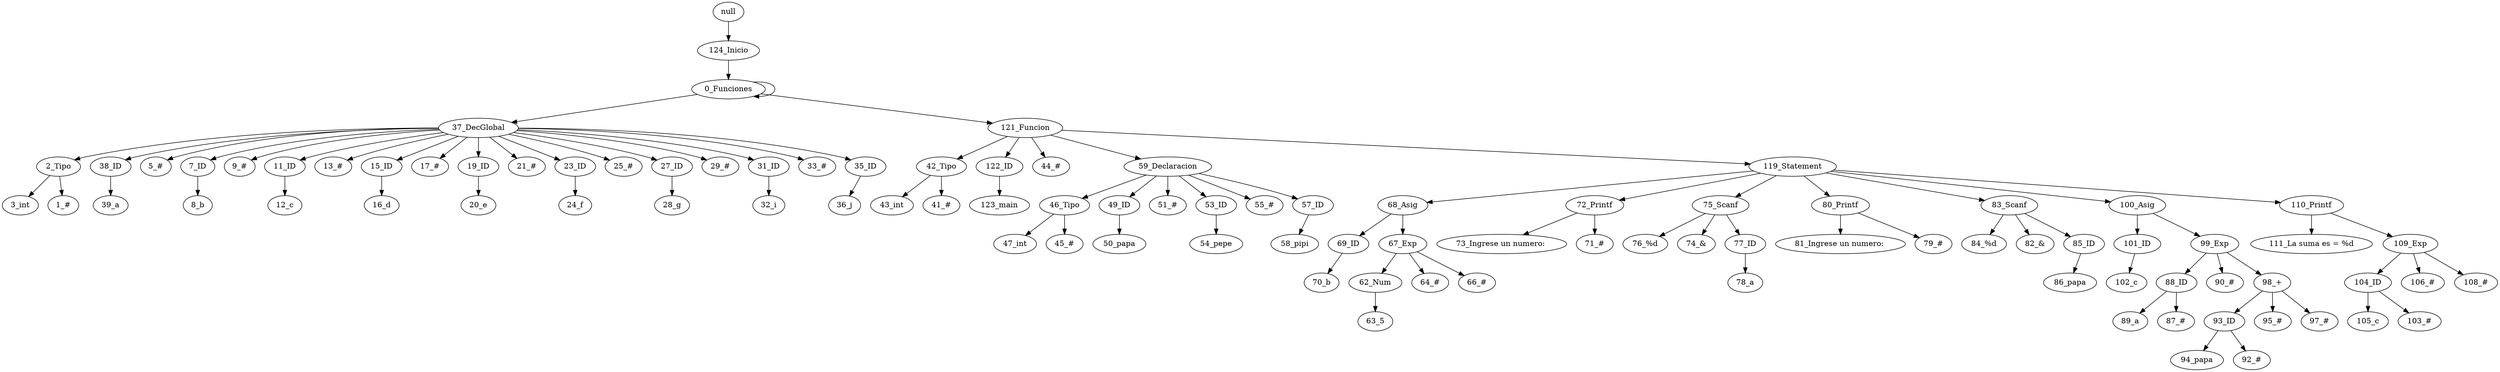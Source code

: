 digraph {
"null" -> "124_Inicio";
"124_Inicio" -> "0_Funciones";
"0_Funciones" -> "0_Funciones";
"0_Funciones" -> "37_DecGlobal";
"37_DecGlobal" -> "2_Tipo";
"2_Tipo" -> "3_int";
"2_Tipo" -> "1_#";
"37_DecGlobal" -> "38_ID";
"38_ID" -> "39_a";
"37_DecGlobal" -> "5_#";
"37_DecGlobal" -> "7_ID";
"7_ID" -> "8_b";
"37_DecGlobal" -> "9_#";
"37_DecGlobal" -> "11_ID";
"11_ID" -> "12_c";
"37_DecGlobal" -> "13_#";
"37_DecGlobal" -> "15_ID";
"15_ID" -> "16_d";
"37_DecGlobal" -> "17_#";
"37_DecGlobal" -> "19_ID";
"19_ID" -> "20_e";
"37_DecGlobal" -> "21_#";
"37_DecGlobal" -> "23_ID";
"23_ID" -> "24_f";
"37_DecGlobal" -> "25_#";
"37_DecGlobal" -> "27_ID";
"27_ID" -> "28_g";
"37_DecGlobal" -> "29_#";
"37_DecGlobal" -> "31_ID";
"31_ID" -> "32_i";
"37_DecGlobal" -> "33_#";
"37_DecGlobal" -> "35_ID";
"35_ID" -> "36_j";
"0_Funciones" -> "121_Funcion";
"121_Funcion" -> "42_Tipo";
"42_Tipo" -> "43_int";
"42_Tipo" -> "41_#";
"121_Funcion" -> "122_ID";
"122_ID" -> "123_main";
"121_Funcion" -> "44_#";
"121_Funcion" -> "59_Declaracion";
"59_Declaracion" -> "46_Tipo";
"46_Tipo" -> "47_int";
"46_Tipo" -> "45_#";
"59_Declaracion" -> "49_ID";
"49_ID" -> "50_papa";
"59_Declaracion" -> "51_#";
"59_Declaracion" -> "53_ID";
"53_ID" -> "54_pepe";
"59_Declaracion" -> "55_#";
"59_Declaracion" -> "57_ID";
"57_ID" -> "58_pipi";
"121_Funcion" -> "119_Statement";
"119_Statement" -> "68_Asig";
"68_Asig" -> "69_ID";
"69_ID" -> "70_b";
"68_Asig" -> "67_Exp";
"67_Exp" -> "62_Num";
"62_Num" -> "63_5";
"67_Exp" -> "64_#";
"67_Exp" -> "66_#";
"119_Statement" -> "72_Printf";
"72_Printf" -> "73_Ingrese un numero: \n";
"72_Printf" -> "71_#";
"119_Statement" -> "75_Scanf";
"75_Scanf" -> "76_%d";
"75_Scanf" -> "74_&";
"75_Scanf" -> "77_ID";
"77_ID" -> "78_a";
"119_Statement" -> "80_Printf";
"80_Printf" -> "81_Ingrese un numero: \n";
"80_Printf" -> "79_#";
"119_Statement" -> "83_Scanf";
"83_Scanf" -> "84_%d";
"83_Scanf" -> "82_&";
"83_Scanf" -> "85_ID";
"85_ID" -> "86_papa";
"119_Statement" -> "100_Asig";
"100_Asig" -> "101_ID";
"101_ID" -> "102_c";
"100_Asig" -> "99_Exp";
"99_Exp" -> "88_ID";
"88_ID" -> "89_a";
"88_ID" -> "87_#";
"99_Exp" -> "90_#";
"99_Exp" -> "98_+";
"98_+" -> "93_ID";
"93_ID" -> "94_papa";
"93_ID" -> "92_#";
"98_+" -> "95_#";
"98_+" -> "97_#";
"119_Statement" -> "110_Printf";
"110_Printf" -> "111_La suma es = %d";
"110_Printf" -> "109_Exp";
"109_Exp" -> "104_ID";
"104_ID" -> "105_c";
"104_ID" -> "103_#";
"109_Exp" -> "106_#";
"109_Exp" -> "108_#";
}